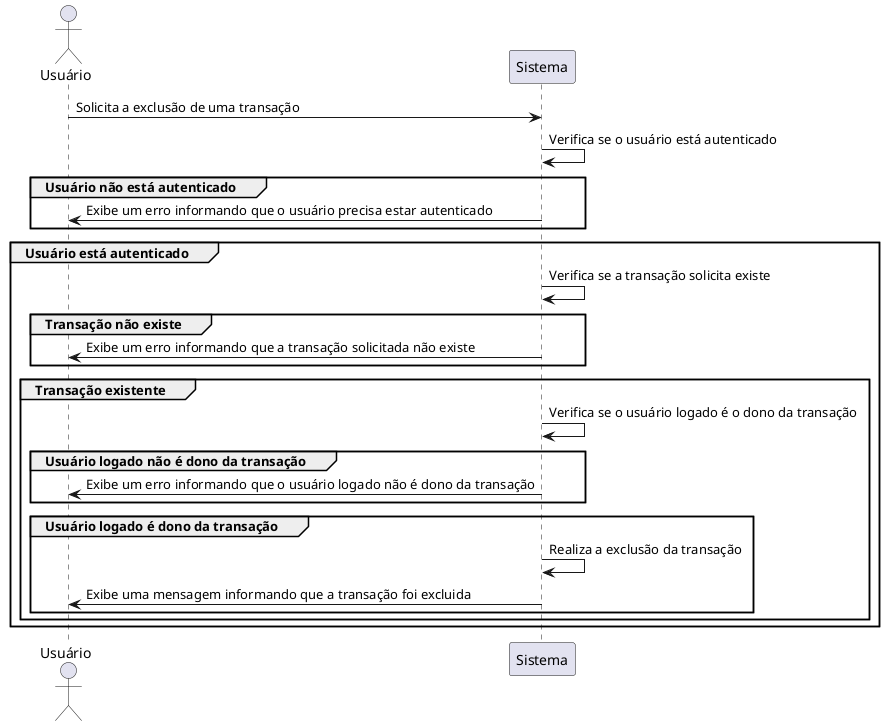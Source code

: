 @startuml TRA05

actor Usuário
participant Sistema

Usuário -> Sistema: Solicita a exclusão de uma transação

Sistema -> Sistema: Verifica se o usuário está autenticado

group Usuário não está autenticado
  Sistema -> Usuário: Exibe um erro informando que o usuário precisa estar autenticado
end

group Usuário está autenticado
  Sistema -> Sistema: Verifica se a transação solicita existe
  group Transação não existe
    Sistema -> Usuário: Exibe um erro informando que a transação solicitada não existe
  end

  group Transação existente
    Sistema -> Sistema: Verifica se o usuário logado é o dono da transação

    group Usuário logado não é dono da transação
      Sistema -> Usuário: Exibe um erro informando que o usuário logado não é dono da transação
    end

    group Usuário logado é dono da transação
      Sistema -> Sistema: Realiza a exclusão da transação
      Sistema -> Usuário: Exibe uma mensagem informando que a transação foi excluida
    end
  end
end

@enduml